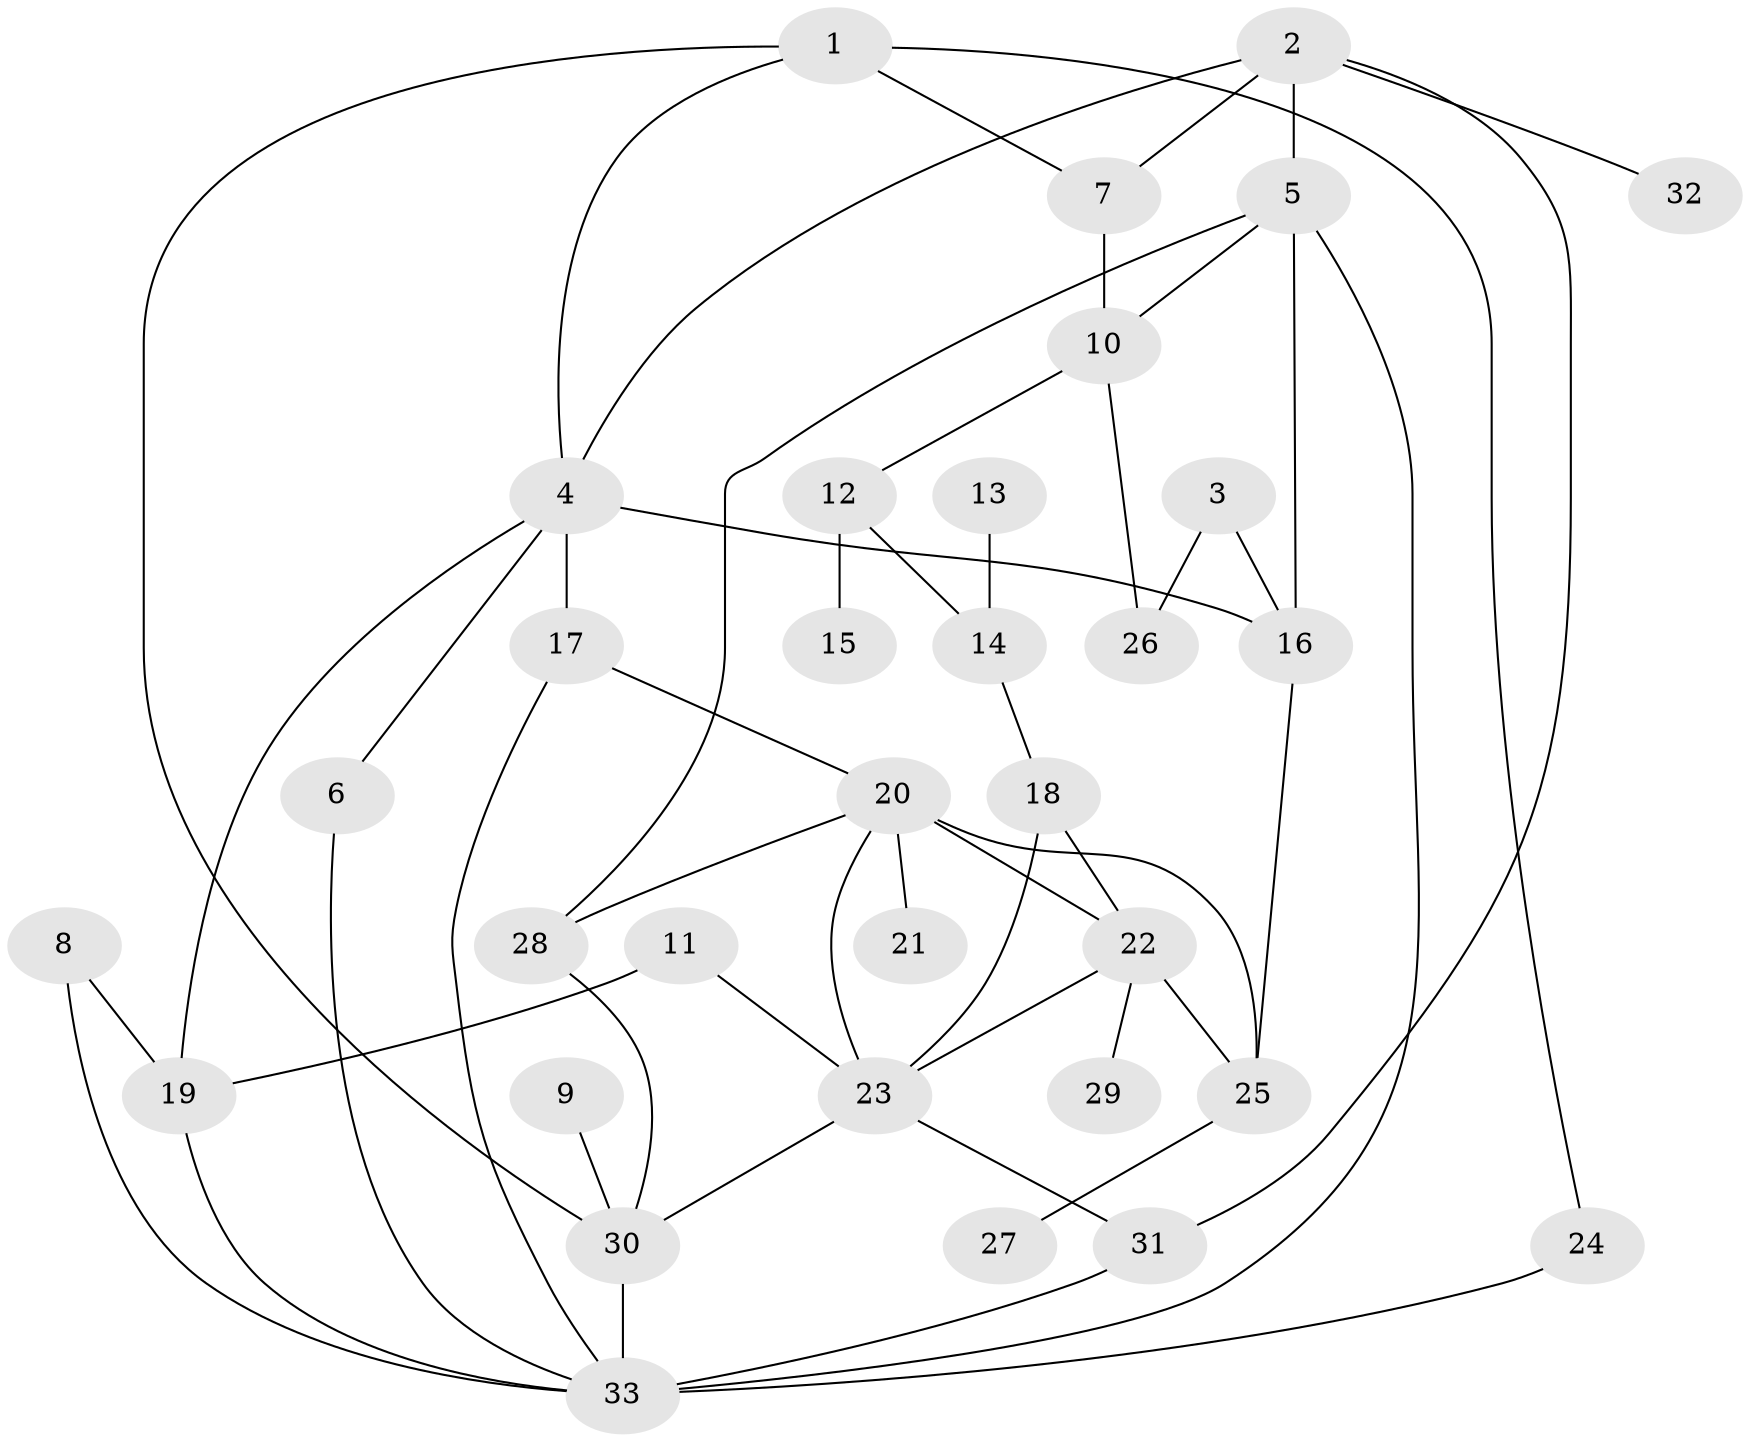 // original degree distribution, {5: 0.06153846153846154, 4: 0.13846153846153847, 3: 0.27692307692307694, 6: 0.03076923076923077, 2: 0.27692307692307694, 7: 0.015384615384615385, 1: 0.2}
// Generated by graph-tools (version 1.1) at 2025/49/03/09/25 03:49:25]
// undirected, 33 vertices, 53 edges
graph export_dot {
graph [start="1"]
  node [color=gray90,style=filled];
  1;
  2;
  3;
  4;
  5;
  6;
  7;
  8;
  9;
  10;
  11;
  12;
  13;
  14;
  15;
  16;
  17;
  18;
  19;
  20;
  21;
  22;
  23;
  24;
  25;
  26;
  27;
  28;
  29;
  30;
  31;
  32;
  33;
  1 -- 4 [weight=1.0];
  1 -- 7 [weight=1.0];
  1 -- 24 [weight=1.0];
  1 -- 30 [weight=1.0];
  2 -- 4 [weight=1.0];
  2 -- 5 [weight=1.0];
  2 -- 7 [weight=1.0];
  2 -- 31 [weight=1.0];
  2 -- 32 [weight=1.0];
  3 -- 16 [weight=1.0];
  3 -- 26 [weight=1.0];
  4 -- 6 [weight=1.0];
  4 -- 16 [weight=1.0];
  4 -- 17 [weight=2.0];
  4 -- 19 [weight=1.0];
  5 -- 10 [weight=1.0];
  5 -- 16 [weight=1.0];
  5 -- 28 [weight=1.0];
  5 -- 33 [weight=1.0];
  6 -- 33 [weight=1.0];
  7 -- 10 [weight=1.0];
  8 -- 19 [weight=1.0];
  8 -- 33 [weight=1.0];
  9 -- 30 [weight=1.0];
  10 -- 12 [weight=1.0];
  10 -- 26 [weight=1.0];
  11 -- 19 [weight=1.0];
  11 -- 23 [weight=1.0];
  12 -- 14 [weight=1.0];
  12 -- 15 [weight=1.0];
  13 -- 14 [weight=1.0];
  14 -- 18 [weight=1.0];
  16 -- 25 [weight=1.0];
  17 -- 20 [weight=1.0];
  17 -- 33 [weight=1.0];
  18 -- 22 [weight=1.0];
  18 -- 23 [weight=1.0];
  19 -- 33 [weight=1.0];
  20 -- 21 [weight=1.0];
  20 -- 22 [weight=2.0];
  20 -- 23 [weight=1.0];
  20 -- 25 [weight=1.0];
  20 -- 28 [weight=1.0];
  22 -- 23 [weight=1.0];
  22 -- 25 [weight=1.0];
  22 -- 29 [weight=1.0];
  23 -- 30 [weight=1.0];
  23 -- 31 [weight=1.0];
  24 -- 33 [weight=2.0];
  25 -- 27 [weight=1.0];
  28 -- 30 [weight=1.0];
  30 -- 33 [weight=1.0];
  31 -- 33 [weight=1.0];
}
